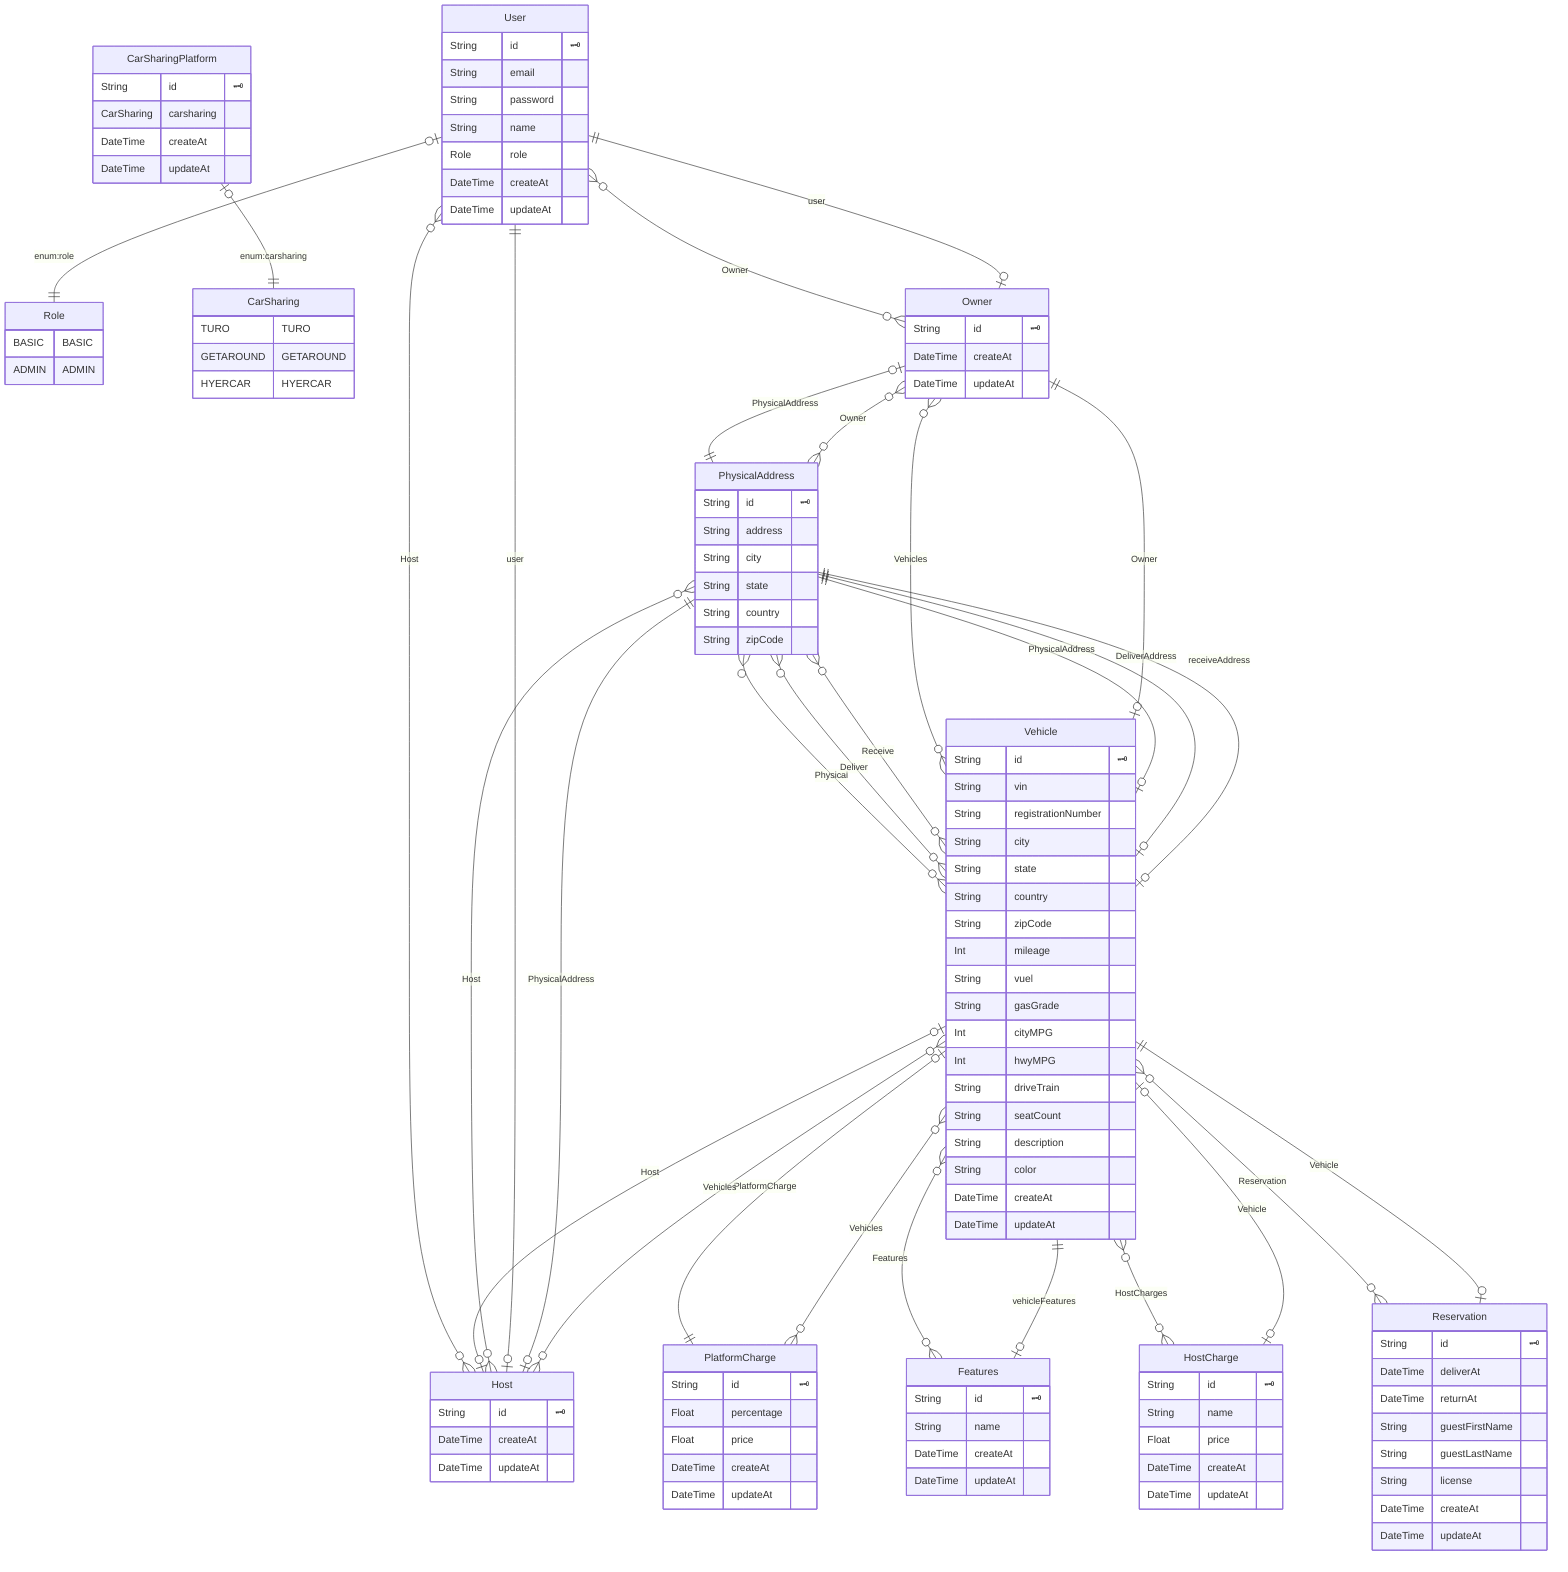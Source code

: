 erDiagram

        Role {
            BASIC BASIC
ADMIN ADMIN
        }
    


        CarSharing {
            TURO TURO
GETAROUND GETAROUND
HYERCAR HYERCAR
        }
    
  "User" {
    String id "🗝️"
    String email 
    String password 
    String name 
    Role role 
    DateTime createAt 
    DateTime updateAt 
    }
  

  "Vehicle" {
    String id "🗝️"
    String vin 
    String registrationNumber 
    String city 
    String state 
    String country 
    String zipCode 
    Int mileage 
    String vuel 
    String gasGrade 
    Int cityMPG 
    Int hwyMPG 
    String driveTrain 
    String seatCount 
    String description 
    String color 
    DateTime createAt 
    DateTime updateAt 
    }
  

  "PhysicalAddress" {
    String id "🗝️"
    String address 
    String city 
    String state 
    String country 
    String zipCode 
    }
  

  "Host" {
    String id "🗝️"
    DateTime createAt 
    DateTime updateAt 
    }
  

  "Owner" {
    String id "🗝️"
    DateTime createAt 
    DateTime updateAt 
    }
  

  "Features" {
    String id "🗝️"
    String name 
    DateTime createAt 
    DateTime updateAt 
    }
  

  "HostCharge" {
    String id "🗝️"
    String name 
    Float price 
    DateTime createAt 
    DateTime updateAt 
    }
  

  "PlatformCharge" {
    String id "🗝️"
    Float percentage 
    Float price 
    DateTime createAt 
    DateTime updateAt 
    }
  

  "CarSharingPlatform" {
    String id "🗝️"
    CarSharing carsharing 
    DateTime createAt 
    DateTime updateAt 
    }
  

  "Reservation" {
    String id "🗝️"
    DateTime deliverAt 
    DateTime returnAt 
    String guestFirstName 
    String guestLastName 
    String license 
    DateTime createAt 
    DateTime updateAt 
    }
  
    "User" o|--|| "Role" : "enum:role"
    "User" o{--}o "Owner" : "Owner"
    "User" o{--}o "Host" : "Host"
    "Vehicle" o|--|| "Owner" : "Owner"
    "Vehicle" o|--|o "Host" : "Host"
    "Vehicle" o|--|| "PhysicalAddress" : "PhysicalAddress"
    "Vehicle" o|--|| "PhysicalAddress" : "DeliverAddress"
    "Vehicle" o|--|| "PhysicalAddress" : "receiveAddress"
    "Vehicle" o|--|| "PlatformCharge" : "PlatformCharge"
    "Vehicle" o{--}o "Features" : "Features"
    "Vehicle" o{--}o "HostCharge" : "HostCharges"
    "Vehicle" o{--}o "Reservation" : "Reservation"
    "PhysicalAddress" o{--}o "Vehicle" : "Physical"
    "PhysicalAddress" o{--}o "Vehicle" : "Deliver"
    "PhysicalAddress" o{--}o "Vehicle" : "Receive"
    "PhysicalAddress" o{--}o "Host" : "Host"
    "PhysicalAddress" o{--}o "Owner" : "Owner"
    "Host" o|--|| "User" : "user"
    "Host" o|--|| "PhysicalAddress" : "PhysicalAddress"
    "Host" o{--}o "Vehicle" : "Vehicles"
    "Owner" o|--|| "User" : "user"
    "Owner" o|--|| "PhysicalAddress" : "PhysicalAddress"
    "Owner" o{--}o "Vehicle" : "Vehicles"
    "Features" o|--|| "Vehicle" : "vehicleFeatures"
    "HostCharge" o|--|o "Vehicle" : "Vehicle"
    "PlatformCharge" o{--}o "Vehicle" : "Vehicles"
    "CarSharingPlatform" o|--|| "CarSharing" : "enum:carsharing"
    "Reservation" o|--|| "Vehicle" : "Vehicle"